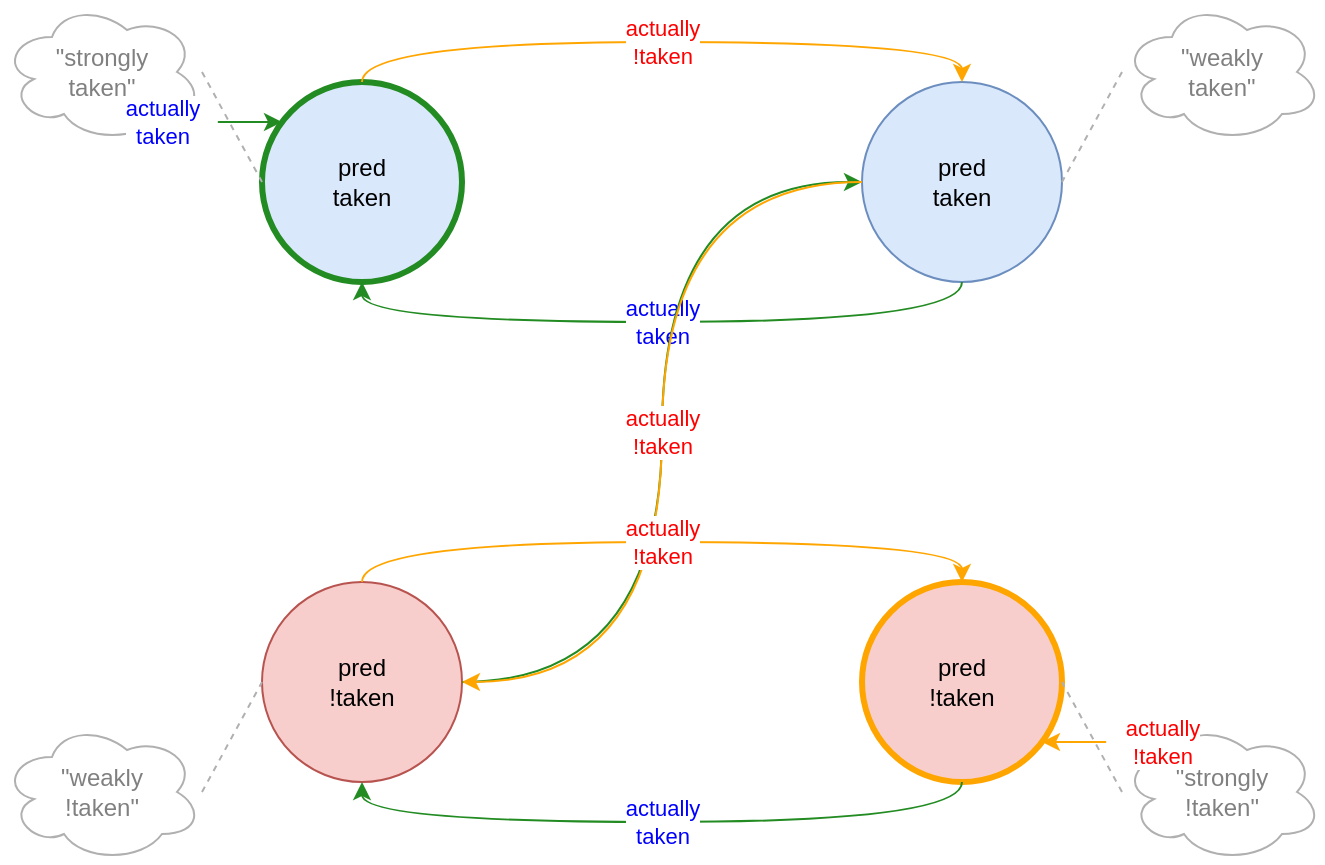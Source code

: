 <mxfile version="24.7.4" type="device">
  <diagram name="4StateBranchPredictor_Fixed" id="diagram_id_5">
    <mxGraphModel dx="1434" dy="784" grid="1" gridSize="10" guides="1" tooltips="1" connect="1" arrows="1" fold="1" page="1" pageScale="1" pageWidth="1100" pageHeight="850" math="0" shadow="0">
      <root>
        <mxCell id="0" />
        <mxCell id="1" parent="0" />

        <!-- States -->
        <mxCell id="state_st" value="pred&lt;br&gt;taken" style="ellipse;whiteSpace=wrap;html=1;aspect=fixed;fillColor=#dae8fc;strokeColor=#228B22;strokeWidth=3;fontColor=#000000;" vertex="1" parent="1"> <!-- Corrected strokeColor -->
          <mxGeometry x="150" y="100" width="100" height="100" as="geometry" />
        </mxCell>
        <mxCell id="state_wt" value="pred&lt;br&gt;taken" style="ellipse;whiteSpace=wrap;html=1;aspect=fixed;fillColor=#dae8fc;strokeColor=#6c8ebf;fontColor=#000000;" vertex="1" parent="1">
          <mxGeometry x="450" y="100" width="100" height="100" as="geometry" />
        </mxCell>
        <mxCell id="state_wnt" value="pred&lt;br&gt;!taken" style="ellipse;whiteSpace=wrap;html=1;aspect=fixed;fillColor=#f8cecc;strokeColor=#b85450;fontColor=#000000;" vertex="1" parent="1">
          <mxGeometry x="150" y="350" width="100" height="100" as="geometry" />
        </mxCell>
        <mxCell id="state_snt" value="pred&lt;br&gt;!taken" style="ellipse;whiteSpace=wrap;html=1;aspect=fixed;fillColor=#f8cecc;strokeColor=#FFA500;strokeWidth=3;fontColor=#000000;" vertex="1" parent="1"> <!-- Corrected strokeColor -->
          <mxGeometry x="450" y="350" width="100" height="100" as="geometry" />
        </mxCell>

        <!-- Clouds -->
         <mxCell id="cloud_st" value="&amp;quot;strongly&lt;br&gt;taken&amp;quot;" style="ellipse;shape=cloud;whiteSpace=wrap;html=1;strokeColor=#b0b0b0;fillColor=none;fontColor=#808080;" vertex="1" parent="1">
           <mxGeometry x="20" y="60" width="100" height="70" as="geometry" />
         </mxCell>
        <mxCell id="cloud_wt" value="&amp;quot;weakly&lt;br&gt;taken&amp;quot;" style="ellipse;shape=cloud;whiteSpace=wrap;html=1;strokeColor=#b0b0b0;fillColor=none;fontColor=#808080;" vertex="1" parent="1">
           <mxGeometry x="580" y="60" width="100" height="70" as="geometry" />
         </mxCell>
         <mxCell id="cloud_wnt" value="&amp;quot;weakly&lt;br&gt;!taken&amp;quot;" style="ellipse;shape=cloud;whiteSpace=wrap;html=1;strokeColor=#b0b0b0;fillColor=none;fontColor=#808080;" vertex="1" parent="1">
           <mxGeometry x="20" y="420" width="100" height="70" as="geometry" />
         </mxCell>
        <mxCell id="cloud_snt" value="&amp;quot;strongly&lt;br&gt;!taken&amp;quot;" style="ellipse;shape=cloud;whiteSpace=wrap;html=1;strokeColor=#b0b0b0;fillColor=none;fontColor=#808080;" vertex="1" parent="1">
           <mxGeometry x="580" y="420" width="100" height="70" as="geometry" />
         </mxCell>

         <!-- Cloud Connectors (dashed lines) -->
        <mxCell id="conn_st" value="" style="endArrow=none;html=1;rounded=0;dashed=1;strokeColor=#b0b0b0;entryX=0;entryY=0.5;entryDx=0;entryDy=0;exitX=1;exitY=0.5;exitDx=0;exitDy=0;" edge="1" parent="1" source="cloud_st" target="state_st">
          <mxGeometry width="50" height="50" relative="1" as="geometry">
            <mxPoint x="120" y="95" as="sourcePoint"/>
            <mxPoint x="150" y="150" as="targetPoint"/>
          </mxGeometry>
        </mxCell>
        <mxCell id="conn_wt" value="" style="endArrow=none;html=1;rounded=0;dashed=1;strokeColor=#b0b0b0;entryX=1;entryY=0.5;entryDx=0;entryDy=0;exitX=0;exitY=0.5;exitDx=0;exitDy=0;" edge="1" parent="1" source="cloud_wt" target="state_wt">
          <mxGeometry width="50" height="50" relative="1" as="geometry">
            <mxPoint x="580" y="95" as="sourcePoint"/>
            <mxPoint x="550" y="150" as="targetPoint"/>
          </mxGeometry>
        </mxCell>
         <mxCell id="conn_wnt" value="" style="endArrow=none;html=1;rounded=0;dashed=1;strokeColor=#b0b0b0;entryX=0;entryY=0.5;entryDx=0;entryDy=0;exitX=1;exitY=0.5;exitDx=0;exitDy=0;" edge="1" parent="1" source="cloud_wnt" target="state_wnt">
           <mxGeometry width="50" height="50" relative="1" as="geometry">
             <mxPoint x="120" y="455" as="sourcePoint"/>
             <mxPoint x="150" y="400" as="targetPoint"/>
           </mxGeometry>
         </mxCell>
        <mxCell id="conn_snt" value="" style="endArrow=none;html=1;rounded=0;dashed=1;strokeColor=#b0b0b0;entryX=1;entryY=0.5;entryDx=0;entryDy=0;exitX=0;exitY=0.5;exitDx=0;exitDy=0;" edge="1" parent="1" source="cloud_snt" target="state_snt">
           <mxGeometry width="50" height="50" relative="1" as="geometry">
             <mxPoint x="580" y="455" as="sourcePoint"/>
             <mxPoint x="550" y="400" as="targetPoint"/>
           </mxGeometry>
         </mxCell>


        <!-- Transitions (Taken - Green Arrows) -->
        <mxCell id="trans_st_st" value="actually&lt;br&gt;taken" style="edgeStyle=elbowEdgeStyle;elbow=vertical;curved=1;rounded=0;endArrow=classic;html=1;strokeColor=#228B22;fontColor=#0000FF;" edge="1" parent="1" source="state_st" target="state_st">
          <mxGeometry width="50" height="50" relative="1" as="geometry">
            <mxPoint x="100" y="150" as="sourcePoint" />
            <mxPoint x="150" y="100" as="targetPoint" />
            <Array as="points">
              <mxPoint x="100" y="120" />
              <mxPoint x="130" y="80" />
            </Array>
          </mxGeometry>
        </mxCell>
        <mxCell id="trans_wt_st" value="actually&lt;br&gt;taken" style="edgeStyle=elbowEdgeStyle;elbow=horizontal;curved=1;rounded=0;endArrow=classic;html=1;strokeColor=#228B22;fontColor=#0000FF;" edge="1" parent="1" source="state_wt" target="state_st">
          <mxGeometry width="50" height="50" relative="1" as="geometry">
            <mxPoint x="450" y="180" as="sourcePoint" />
            <mxPoint x="250" y="180" as="targetPoint" />
            <Array as="points">
               <mxPoint x="350" y="220"/>
             </Array>
          </mxGeometry>
        </mxCell>
        <mxCell id="trans_wnt_wt" value="actually&lt;br&gt;taken" style="edgeStyle=elbowEdgeStyle;elbow=horizontal;curved=1;rounded=0;endArrow=classic;html=1;strokeColor=#228B22;fontColor=#0000FF;" edge="1" parent="1" source="state_wnt" target="state_wt">
          <mxGeometry width="50" height="50" relative="1" as="geometry">
            <mxPoint x="200" y="350" as="sourcePoint" />
            <mxPoint x="500" y="200" as="targetPoint" />
             <Array as="points">
               <mxPoint x="350" y="280"/>
             </Array>
          </mxGeometry>
        </mxCell>
         <mxCell id="trans_snt_wnt" value="actually&lt;br&gt;taken" style="edgeStyle=elbowEdgeStyle;elbow=horizontal;curved=1;rounded=0;endArrow=classic;html=1;strokeColor=#228B22;fontColor=#0000FF;" edge="1" parent="1" source="state_snt" target="state_wnt">
           <mxGeometry width="50" height="50" relative="1" as="geometry">
             <mxPoint x="450" y="400" as="sourcePoint"/>
             <mxPoint x="250" y="400" as="targetPoint"/>
              <Array as="points">
                <mxPoint x="350" y="470"/>
              </Array>
           </mxGeometry>
         </mxCell>

        <!-- Transitions (Not Taken - Orange Arrows) -->
         <mxCell id="trans_st_wt" value="actually&lt;br&gt;!taken" style="edgeStyle=elbowEdgeStyle;elbow=horizontal;curved=1;rounded=0;endArrow=classic;html=1;strokeColor=#FFA500;fontColor=#FF0000;" edge="1" parent="1" source="state_st" target="state_wt">
           <mxGeometry width="50" height="50" relative="1" as="geometry">
             <mxPoint x="250" y="120" as="sourcePoint"/>
             <mxPoint x="450" y="120" as="targetPoint"/>
             <Array as="points">
                <mxPoint x="350" y="80"/>
              </Array>
           </mxGeometry>
         </mxCell>
         <mxCell id="trans_wt_wnt" value="actually&lt;br&gt;!taken" style="edgeStyle=elbowEdgeStyle;elbow=horizontal;curved=1;rounded=0;endArrow=classic;html=1;strokeColor=#FFA500;fontColor=#FF0000;" edge="1" parent="1" source="state_wt" target="state_wnt">
           <mxGeometry width="50" height="50" relative="1" as="geometry">
             <mxPoint x="500" y="200" as="sourcePoint"/>
             <mxPoint x="200" y="350" as="targetPoint"/>
              <Array as="points">
                <mxPoint x="350" y="300"/>
              </Array>
           </mxGeometry>
         </mxCell>
         <mxCell id="trans_wnt_snt" value="actually&lt;br&gt;!taken" style="edgeStyle=elbowEdgeStyle;elbow=horizontal;curved=1;rounded=0;endArrow=classic;html=1;strokeColor=#FFA500;fontColor=#FF0000;" edge="1" parent="1" source="state_wnt" target="state_snt">
           <mxGeometry width="50" height="50" relative="1" as="geometry">
             <mxPoint x="250" y="370" as="sourcePoint"/>
             <mxPoint x="450" y="370" as="targetPoint"/>
             <Array as="points">
                <mxPoint x="350" y="330"/>
              </Array>
           </mxGeometry>
         </mxCell>
         <mxCell id="trans_snt_snt" value="actually&lt;br&gt;!taken" style="edgeStyle=elbowEdgeStyle;elbow=vertical;curved=1;rounded=0;endArrow=classic;html=1;strokeColor=#FFA500;fontColor=#FF0000;" edge="1" parent="1" source="state_snt" target="state_snt">
           <mxGeometry width="50" height="50" relative="1" as="geometry">
             <mxPoint x="550" y="400" as="sourcePoint"/>
             <mxPoint x="500" y="450" as="targetPoint"/>
              <Array as="points">
                <mxPoint x="600" y="430"/>
                <mxPoint x="570" y="470"/>
              </Array>
           </mxGeometry>
         </mxCell>

      </root>
    </mxGraphModel>
  </diagram>
</mxfile>